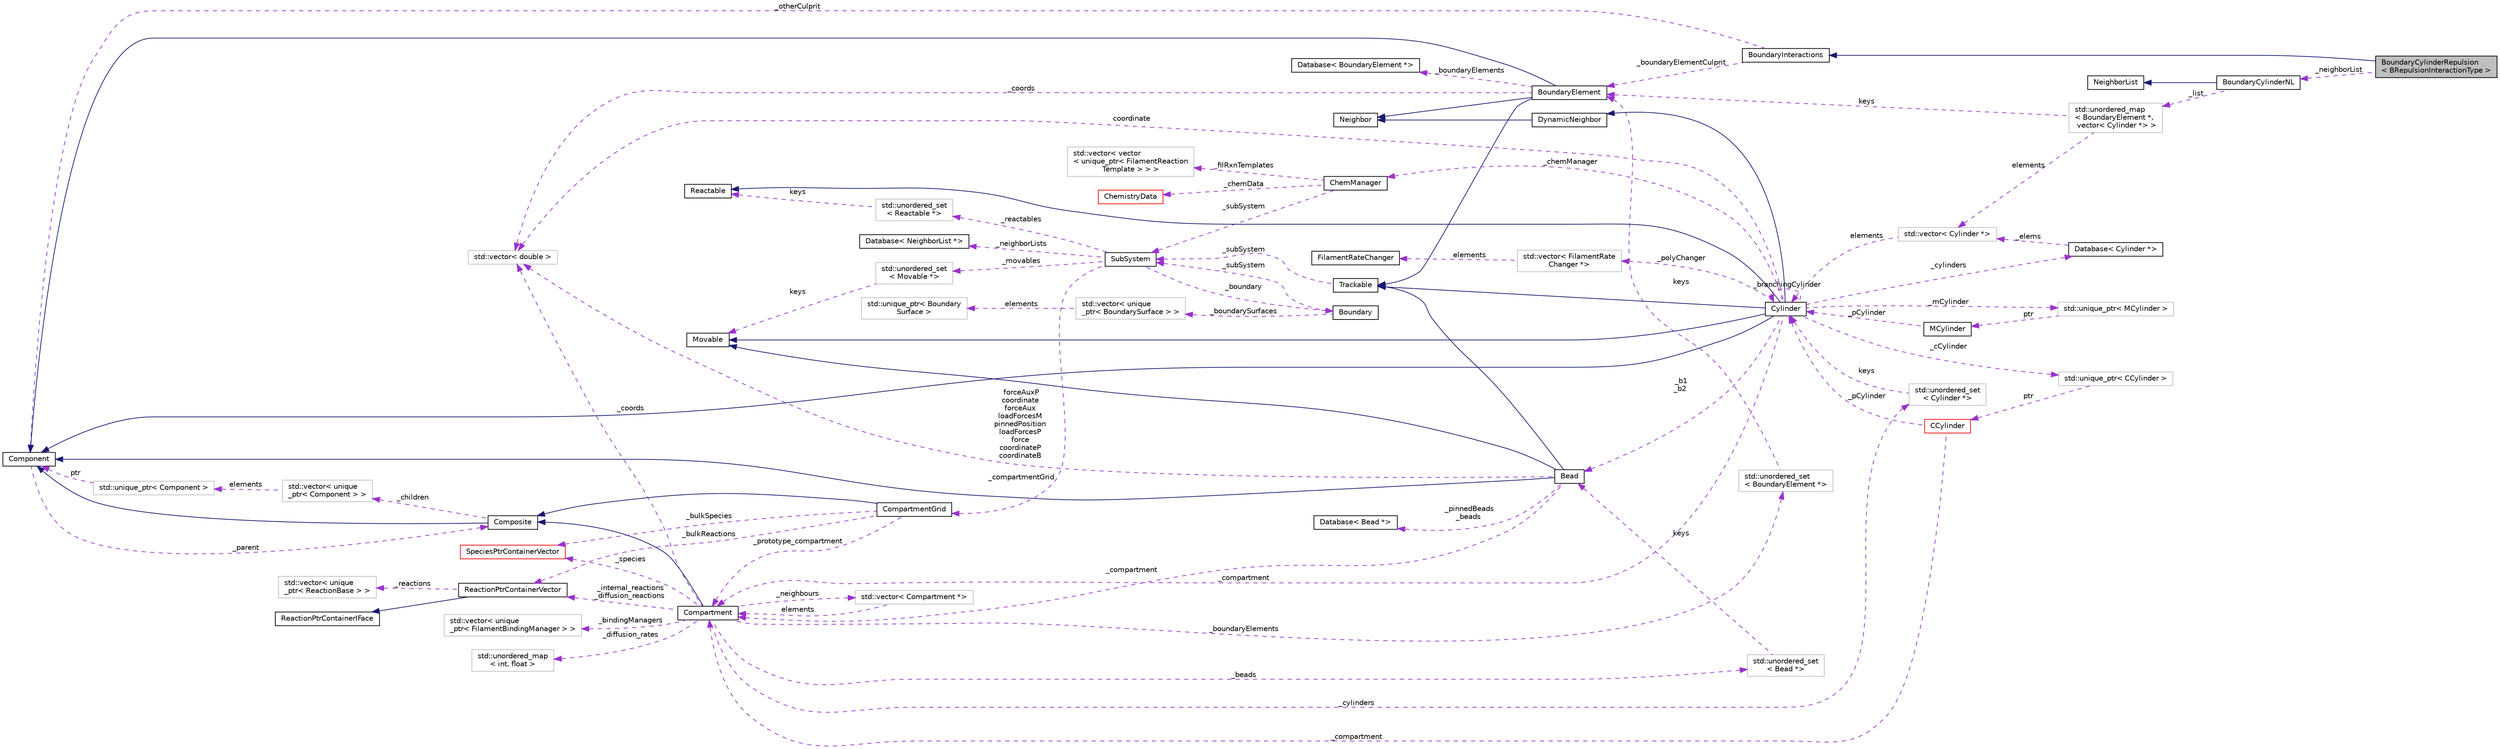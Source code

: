 digraph "BoundaryCylinderRepulsion&lt; BRepulsionInteractionType &gt;"
{
 // INTERACTIVE_SVG=YES
  edge [fontname="Helvetica",fontsize="10",labelfontname="Helvetica",labelfontsize="10"];
  node [fontname="Helvetica",fontsize="10",shape=record];
  rankdir="LR";
  Node2 [label="BoundaryCylinderRepulsion\l\< BRepulsionInteractionType \>",height=0.2,width=0.4,color="black", fillcolor="grey75", style="filled", fontcolor="black"];
  Node3 -> Node2 [dir="back",color="midnightblue",fontsize="10",style="solid",fontname="Helvetica"];
  Node3 [label="BoundaryInteractions",height=0.2,width=0.4,color="black", fillcolor="white", style="filled",URL="$classBoundaryInteractions.html",tooltip="Represents a BoundaryElement interaction with a Bead. "];
  Node4 -> Node3 [dir="back",color="darkorchid3",fontsize="10",style="dashed",label=" _otherCulprit" ,fontname="Helvetica"];
  Node4 [label="Component",height=0.2,width=0.4,color="black", fillcolor="white", style="filled",URL="$classComponent.html",tooltip="The base class for the Composite pattern hieararchy. "];
  Node5 -> Node4 [dir="back",color="darkorchid3",fontsize="10",style="dashed",label=" _parent" ,fontname="Helvetica"];
  Node5 [label="Composite",height=0.2,width=0.4,color="black", fillcolor="white", style="filled",URL="$classComposite.html",tooltip="The aggregating class for the Composite pattern. "];
  Node4 -> Node5 [dir="back",color="midnightblue",fontsize="10",style="solid",fontname="Helvetica"];
  Node6 -> Node5 [dir="back",color="darkorchid3",fontsize="10",style="dashed",label=" _children" ,fontname="Helvetica"];
  Node6 [label="std::vector\< unique\l_ptr\< Component \> \>",height=0.2,width=0.4,color="grey75", fillcolor="white", style="filled"];
  Node7 -> Node6 [dir="back",color="darkorchid3",fontsize="10",style="dashed",label=" elements" ,fontname="Helvetica"];
  Node7 [label="std::unique_ptr\< Component \>",height=0.2,width=0.4,color="grey75", fillcolor="white", style="filled"];
  Node4 -> Node7 [dir="back",color="darkorchid3",fontsize="10",style="dashed",label=" ptr" ,fontname="Helvetica"];
  Node8 -> Node3 [dir="back",color="darkorchid3",fontsize="10",style="dashed",label=" _boundaryElementCulprit" ,fontname="Helvetica"];
  Node8 [label="BoundaryElement",height=0.2,width=0.4,color="black", fillcolor="white", style="filled",URL="$classBoundaryElement.html",tooltip="Represents an element of a BoundarySurface. "];
  Node4 -> Node8 [dir="back",color="midnightblue",fontsize="10",style="solid",fontname="Helvetica"];
  Node9 -> Node8 [dir="back",color="midnightblue",fontsize="10",style="solid",fontname="Helvetica"];
  Node9 [label="Trackable",height=0.2,width=0.4,color="black", fillcolor="white", style="filled",URL="$classTrackable.html",tooltip="An abstract base class for a trackable object in the SubSystem. "];
  Node10 -> Node9 [dir="back",color="darkorchid3",fontsize="10",style="dashed",label=" _subSystem" ,fontname="Helvetica"];
  Node10 [label="SubSystem",height=0.2,width=0.4,color="black", fillcolor="white", style="filled",URL="$classSubSystem.html",tooltip="Manages all Movables and Reactables. "];
  Node11 -> Node10 [dir="back",color="darkorchid3",fontsize="10",style="dashed",label=" _movables" ,fontname="Helvetica"];
  Node11 [label="std::unordered_set\l\< Movable *\>",height=0.2,width=0.4,color="grey75", fillcolor="white", style="filled"];
  Node12 -> Node11 [dir="back",color="darkorchid3",fontsize="10",style="dashed",label=" keys" ,fontname="Helvetica"];
  Node12 [label="Movable",height=0.2,width=0.4,color="black", fillcolor="white", style="filled",URL="$classMovable.html",tooltip="An abstract base class for a movable element in the SubSystem. "];
  Node13 -> Node10 [dir="back",color="darkorchid3",fontsize="10",style="dashed",label=" _reactables" ,fontname="Helvetica"];
  Node13 [label="std::unordered_set\l\< Reactable *\>",height=0.2,width=0.4,color="grey75", fillcolor="white", style="filled"];
  Node14 -> Node13 [dir="back",color="darkorchid3",fontsize="10",style="dashed",label=" keys" ,fontname="Helvetica"];
  Node14 [label="Reactable",height=0.2,width=0.4,color="black", fillcolor="white", style="filled",URL="$classReactable.html",tooltip="An abstract base class for a reactable element in the SubSystem. "];
  Node15 -> Node10 [dir="back",color="darkorchid3",fontsize="10",style="dashed",label=" _boundary" ,fontname="Helvetica"];
  Node15 [label="Boundary",height=0.2,width=0.4,color="black", fillcolor="white", style="filled",URL="$classBoundary.html",tooltip="To store all BoundarySurfaces that are in the SubSystem. "];
  Node10 -> Node15 [dir="back",color="darkorchid3",fontsize="10",style="dashed",label=" _subSystem" ,fontname="Helvetica"];
  Node16 -> Node15 [dir="back",color="darkorchid3",fontsize="10",style="dashed",label=" _boundarySurfaces" ,fontname="Helvetica"];
  Node16 [label="std::vector\< unique\l_ptr\< BoundarySurface \> \>",height=0.2,width=0.4,color="grey75", fillcolor="white", style="filled"];
  Node17 -> Node16 [dir="back",color="darkorchid3",fontsize="10",style="dashed",label=" elements" ,fontname="Helvetica"];
  Node17 [label="std::unique_ptr\< Boundary\lSurface \>",height=0.2,width=0.4,color="grey75", fillcolor="white", style="filled"];
  Node21 -> Node10 [dir="back",color="darkorchid3",fontsize="10",style="dashed",label=" _compartmentGrid" ,fontname="Helvetica"];
  Node21 [label="CompartmentGrid",height=0.2,width=0.4,color="black", fillcolor="white", style="filled",URL="$classCompartmentGrid.html",tooltip="A simple n-dimensional grid of Compartment objects. "];
  Node5 -> Node21 [dir="back",color="midnightblue",fontsize="10",style="solid",fontname="Helvetica"];
  Node22 -> Node21 [dir="back",color="darkorchid3",fontsize="10",style="dashed",label=" _prototype_compartment" ,fontname="Helvetica"];
  Node22 [label="Compartment",height=0.2,width=0.4,color="black", fillcolor="white", style="filled",URL="$classCompartment.html",tooltip="A container or holding Species and Reactions. "];
  Node5 -> Node22 [dir="back",color="midnightblue",fontsize="10",style="solid",fontname="Helvetica"];
  Node23 -> Node22 [dir="back",color="darkorchid3",fontsize="10",style="dashed",label=" _beads" ,fontname="Helvetica"];
  Node23 [label="std::unordered_set\l\< Bead *\>",height=0.2,width=0.4,color="grey75", fillcolor="white", style="filled"];
  Node24 -> Node23 [dir="back",color="darkorchid3",fontsize="10",style="dashed",label=" keys" ,fontname="Helvetica"];
  Node24 [label="Bead",height=0.2,width=0.4,color="black", fillcolor="white", style="filled",URL="$classBead.html",tooltip="Represents a single coordinate between Cylinders, and holds forces needed for mechanical equilibratio..."];
  Node4 -> Node24 [dir="back",color="midnightblue",fontsize="10",style="solid",fontname="Helvetica"];
  Node9 -> Node24 [dir="back",color="midnightblue",fontsize="10",style="solid",fontname="Helvetica"];
  Node12 -> Node24 [dir="back",color="midnightblue",fontsize="10",style="solid",fontname="Helvetica"];
  Node22 -> Node24 [dir="back",color="darkorchid3",fontsize="10",style="dashed",label=" _compartment" ,fontname="Helvetica"];
  Node25 -> Node24 [dir="back",color="darkorchid3",fontsize="10",style="dashed",label=" _pinnedBeads\n_beads" ,fontname="Helvetica"];
  Node25 [label="Database\< Bead *\>",height=0.2,width=0.4,color="black", fillcolor="white", style="filled",URL="$classDatabase.html"];
  Node26 -> Node24 [dir="back",color="darkorchid3",fontsize="10",style="dashed",label=" forceAuxP\ncoordinate\nforceAux\nloadForcesM\npinnedPosition\nloadForcesP\nforce\ncoordinateP\ncoordinateB" ,fontname="Helvetica"];
  Node26 [label="std::vector\< double \>",height=0.2,width=0.4,color="grey75", fillcolor="white", style="filled"];
  Node27 -> Node22 [dir="back",color="darkorchid3",fontsize="10",style="dashed",label=" _neighbours" ,fontname="Helvetica"];
  Node27 [label="std::vector\< Compartment *\>",height=0.2,width=0.4,color="grey75", fillcolor="white", style="filled"];
  Node22 -> Node27 [dir="back",color="darkorchid3",fontsize="10",style="dashed",label=" elements" ,fontname="Helvetica"];
  Node28 -> Node22 [dir="back",color="darkorchid3",fontsize="10",style="dashed",label=" _cylinders" ,fontname="Helvetica"];
  Node28 [label="std::unordered_set\l\< Cylinder *\>",height=0.2,width=0.4,color="grey75", fillcolor="white", style="filled"];
  Node29 -> Node28 [dir="back",color="darkorchid3",fontsize="10",style="dashed",label=" keys" ,fontname="Helvetica"];
  Node29 [label="Cylinder",height=0.2,width=0.4,color="black", fillcolor="white", style="filled",URL="$classCylinder.html",tooltip="A container to store a MCylinder and CCylinder. "];
  Node4 -> Node29 [dir="back",color="midnightblue",fontsize="10",style="solid",fontname="Helvetica"];
  Node9 -> Node29 [dir="back",color="midnightblue",fontsize="10",style="solid",fontname="Helvetica"];
  Node12 -> Node29 [dir="back",color="midnightblue",fontsize="10",style="solid",fontname="Helvetica"];
  Node14 -> Node29 [dir="back",color="midnightblue",fontsize="10",style="solid",fontname="Helvetica"];
  Node30 -> Node29 [dir="back",color="midnightblue",fontsize="10",style="solid",fontname="Helvetica"];
  Node30 [label="DynamicNeighbor",height=0.2,width=0.4,color="black", fillcolor="white", style="filled",URL="$classDynamicNeighbor.html",tooltip="An abstract base class for any element that can be added or removed from a NeighborList dynamically a..."];
  Node31 -> Node30 [dir="back",color="midnightblue",fontsize="10",style="solid",fontname="Helvetica"];
  Node31 [label="Neighbor",height=0.2,width=0.4,color="black", fillcolor="white", style="filled",URL="$classNeighbor.html",tooltip="An abstract base class for any element that can be added or removed from a NeighborList statically at..."];
  Node29 -> Node29 [dir="back",color="darkorchid3",fontsize="10",style="dashed",label=" _branchingCylinder" ,fontname="Helvetica"];
  Node32 -> Node29 [dir="back",color="darkorchid3",fontsize="10",style="dashed",label=" _polyChanger" ,fontname="Helvetica"];
  Node32 [label="std::vector\< FilamentRate\lChanger *\>",height=0.2,width=0.4,color="grey75", fillcolor="white", style="filled"];
  Node33 -> Node32 [dir="back",color="darkorchid3",fontsize="10",style="dashed",label=" elements" ,fontname="Helvetica"];
  Node33 [label="FilamentRateChanger",height=0.2,width=0.4,color="black", fillcolor="white", style="filled",URL="$classFilamentRateChanger.html",tooltip="Used to change Filament reaction rates based on forces in the network. "];
  Node34 -> Node29 [dir="back",color="darkorchid3",fontsize="10",style="dashed",label=" _cCylinder" ,fontname="Helvetica"];
  Node34 [label="std::unique_ptr\< CCylinder \>",height=0.2,width=0.4,color="grey75", fillcolor="white", style="filled"];
  Node35 -> Node34 [dir="back",color="darkorchid3",fontsize="10",style="dashed",label=" ptr" ,fontname="Helvetica"];
  Node35 [label="CCylinder",height=0.2,width=0.4,color="red", fillcolor="white", style="filled",URL="$classCCylinder.html",tooltip="Holds all CMonomers and Reactions associated with it. "];
  Node29 -> Node35 [dir="back",color="darkorchid3",fontsize="10",style="dashed",label=" _pCylinder" ,fontname="Helvetica"];
  Node22 -> Node35 [dir="back",color="darkorchid3",fontsize="10",style="dashed",label=" _compartment" ,fontname="Helvetica"];
  Node24 -> Node29 [dir="back",color="darkorchid3",fontsize="10",style="dashed",label=" _b1\n_b2" ,fontname="Helvetica"];
  Node54 -> Node29 [dir="back",color="darkorchid3",fontsize="10",style="dashed",label=" _cylinders" ,fontname="Helvetica"];
  Node54 [label="Database\< Cylinder *\>",height=0.2,width=0.4,color="black", fillcolor="white", style="filled",URL="$classDatabase.html"];
  Node55 -> Node54 [dir="back",color="darkorchid3",fontsize="10",style="dashed",label=" _elems" ,fontname="Helvetica"];
  Node55 [label="std::vector\< Cylinder *\>",height=0.2,width=0.4,color="grey75", fillcolor="white", style="filled"];
  Node29 -> Node55 [dir="back",color="darkorchid3",fontsize="10",style="dashed",label=" elements" ,fontname="Helvetica"];
  Node22 -> Node29 [dir="back",color="darkorchid3",fontsize="10",style="dashed",label=" _compartment" ,fontname="Helvetica"];
  Node56 -> Node29 [dir="back",color="darkorchid3",fontsize="10",style="dashed",label=" _chemManager" ,fontname="Helvetica"];
  Node56 [label="ChemManager",height=0.2,width=0.4,color="black", fillcolor="white", style="filled",URL="$classChemManager.html",tooltip="For initailizing chemical reactions based on a specific system. "];
  Node57 -> Node56 [dir="back",color="darkorchid3",fontsize="10",style="dashed",label=" _filRxnTemplates" ,fontname="Helvetica"];
  Node57 [label="std::vector\< vector\l\< unique_ptr\< FilamentReaction\lTemplate \> \> \>",height=0.2,width=0.4,color="grey75", fillcolor="white", style="filled"];
  Node58 -> Node56 [dir="back",color="darkorchid3",fontsize="10",style="dashed",label=" _chemData" ,fontname="Helvetica"];
  Node58 [label="ChemistryData",height=0.2,width=0.4,color="red", fillcolor="white", style="filled",URL="$structChemistryData.html",tooltip="Struct to hold Species and Reaction information. "];
  Node10 -> Node56 [dir="back",color="darkorchid3",fontsize="10",style="dashed",label=" _subSystem" ,fontname="Helvetica"];
  Node70 -> Node29 [dir="back",color="darkorchid3",fontsize="10",style="dashed",label=" _mCylinder" ,fontname="Helvetica"];
  Node70 [label="std::unique_ptr\< MCylinder \>",height=0.2,width=0.4,color="grey75", fillcolor="white", style="filled"];
  Node71 -> Node70 [dir="back",color="darkorchid3",fontsize="10",style="dashed",label=" ptr" ,fontname="Helvetica"];
  Node71 [label="MCylinder",height=0.2,width=0.4,color="black", fillcolor="white", style="filled",URL="$classMCylinder.html",tooltip="Used to hold mechanical properties of a Cylinder. "];
  Node29 -> Node71 [dir="back",color="darkorchid3",fontsize="10",style="dashed",label=" _pCylinder" ,fontname="Helvetica"];
  Node26 -> Node29 [dir="back",color="darkorchid3",fontsize="10",style="dashed",label=" coordinate" ,fontname="Helvetica"];
  Node72 -> Node22 [dir="back",color="darkorchid3",fontsize="10",style="dashed",label=" _boundaryElements" ,fontname="Helvetica"];
  Node72 [label="std::unordered_set\l\< BoundaryElement *\>",height=0.2,width=0.4,color="grey75", fillcolor="white", style="filled"];
  Node8 -> Node72 [dir="back",color="darkorchid3",fontsize="10",style="dashed",label=" keys" ,fontname="Helvetica"];
  Node73 -> Node22 [dir="back",color="darkorchid3",fontsize="10",style="dashed",label=" _internal_reactions\n_diffusion_reactions" ,fontname="Helvetica"];
  Node73 [label="ReactionPtrContainerVector",height=0.2,width=0.4,color="black", fillcolor="white", style="filled",URL="$classReactionPtrContainerVector.html",tooltip="A concrete class implementing the ReactionPtrContainerIFace, using vector<unique_ptr<ReactionBase>> a..."];
  Node74 -> Node73 [dir="back",color="midnightblue",fontsize="10",style="solid",fontname="Helvetica"];
  Node74 [label="ReactionPtrContainerIFace",height=0.2,width=0.4,color="black", fillcolor="white", style="filled",URL="$classReactionPtrContainerIFace.html",tooltip="An abstract interface for a container of pointers to reaction objects. "];
  Node75 -> Node73 [dir="back",color="darkorchid3",fontsize="10",style="dashed",label=" _reactions" ,fontname="Helvetica"];
  Node75 [label="std::vector\< unique\l_ptr\< ReactionBase \> \>",height=0.2,width=0.4,color="grey75", fillcolor="white", style="filled"];
  Node77 -> Node22 [dir="back",color="darkorchid3",fontsize="10",style="dashed",label=" _diffusion_rates" ,fontname="Helvetica"];
  Node77 [label="std::unordered_map\l\< int, float \>",height=0.2,width=0.4,color="grey75", fillcolor="white", style="filled"];
  Node26 -> Node22 [dir="back",color="darkorchid3",fontsize="10",style="dashed",label=" _coords" ,fontname="Helvetica"];
  Node78 -> Node22 [dir="back",color="darkorchid3",fontsize="10",style="dashed",label=" _bindingManagers" ,fontname="Helvetica"];
  Node78 [label="std::vector\< unique\l_ptr\< FilamentBindingManager \> \>",height=0.2,width=0.4,color="grey75", fillcolor="white", style="filled"];
  Node81 -> Node22 [dir="back",color="darkorchid3",fontsize="10",style="dashed",label=" _species" ,fontname="Helvetica"];
  Node81 [label="SpeciesPtrContainerVector",height=0.2,width=0.4,color="red", fillcolor="white", style="filled",URL="$classSpeciesPtrContainerVector.html",tooltip="A concrete class implementing the SpeciesPtrContainerIFace, using vector<unique_ptr<Species>> as the ..."];
  Node73 -> Node21 [dir="back",color="darkorchid3",fontsize="10",style="dashed",label=" _bulkReactions" ,fontname="Helvetica"];
  Node81 -> Node21 [dir="back",color="darkorchid3",fontsize="10",style="dashed",label=" _bulkSpecies" ,fontname="Helvetica"];
  Node85 -> Node10 [dir="back",color="darkorchid3",fontsize="10",style="dashed",label=" _neighborLists" ,fontname="Helvetica"];
  Node85 [label="Database\< NeighborList *\>",height=0.2,width=0.4,color="black", fillcolor="white", style="filled",URL="$classDatabase.html"];
  Node31 -> Node8 [dir="back",color="midnightblue",fontsize="10",style="solid",fontname="Helvetica"];
  Node86 -> Node8 [dir="back",color="darkorchid3",fontsize="10",style="dashed",label=" _boundaryElements" ,fontname="Helvetica"];
  Node86 [label="Database\< BoundaryElement *\>",height=0.2,width=0.4,color="black", fillcolor="white", style="filled",URL="$classDatabase.html"];
  Node26 -> Node8 [dir="back",color="darkorchid3",fontsize="10",style="dashed",label=" _coords" ,fontname="Helvetica"];
  Node87 -> Node2 [dir="back",color="darkorchid3",fontsize="10",style="dashed",label=" _neighborList" ,fontname="Helvetica"];
  Node87 [label="BoundaryCylinderNL",height=0.2,width=0.4,color="black", fillcolor="white", style="filled",URL="$classBoundaryCylinderNL.html",tooltip="An implementation of NeighborList for BoundaryElement-Cylinder interactions. "];
  Node88 -> Node87 [dir="back",color="midnightblue",fontsize="10",style="solid",fontname="Helvetica"];
  Node88 [label="NeighborList",height=0.2,width=0.4,color="black", fillcolor="white", style="filled",URL="$classNeighborList.html",tooltip="To hold an external neighbor list of general type. "];
  Node89 -> Node87 [dir="back",color="darkorchid3",fontsize="10",style="dashed",label=" _list" ,fontname="Helvetica"];
  Node89 [label="std::unordered_map\l\< BoundaryElement *,\l vector\< Cylinder *\> \>",height=0.2,width=0.4,color="grey75", fillcolor="white", style="filled"];
  Node8 -> Node89 [dir="back",color="darkorchid3",fontsize="10",style="dashed",label=" keys" ,fontname="Helvetica"];
  Node55 -> Node89 [dir="back",color="darkorchid3",fontsize="10",style="dashed",label=" elements" ,fontname="Helvetica"];
}
